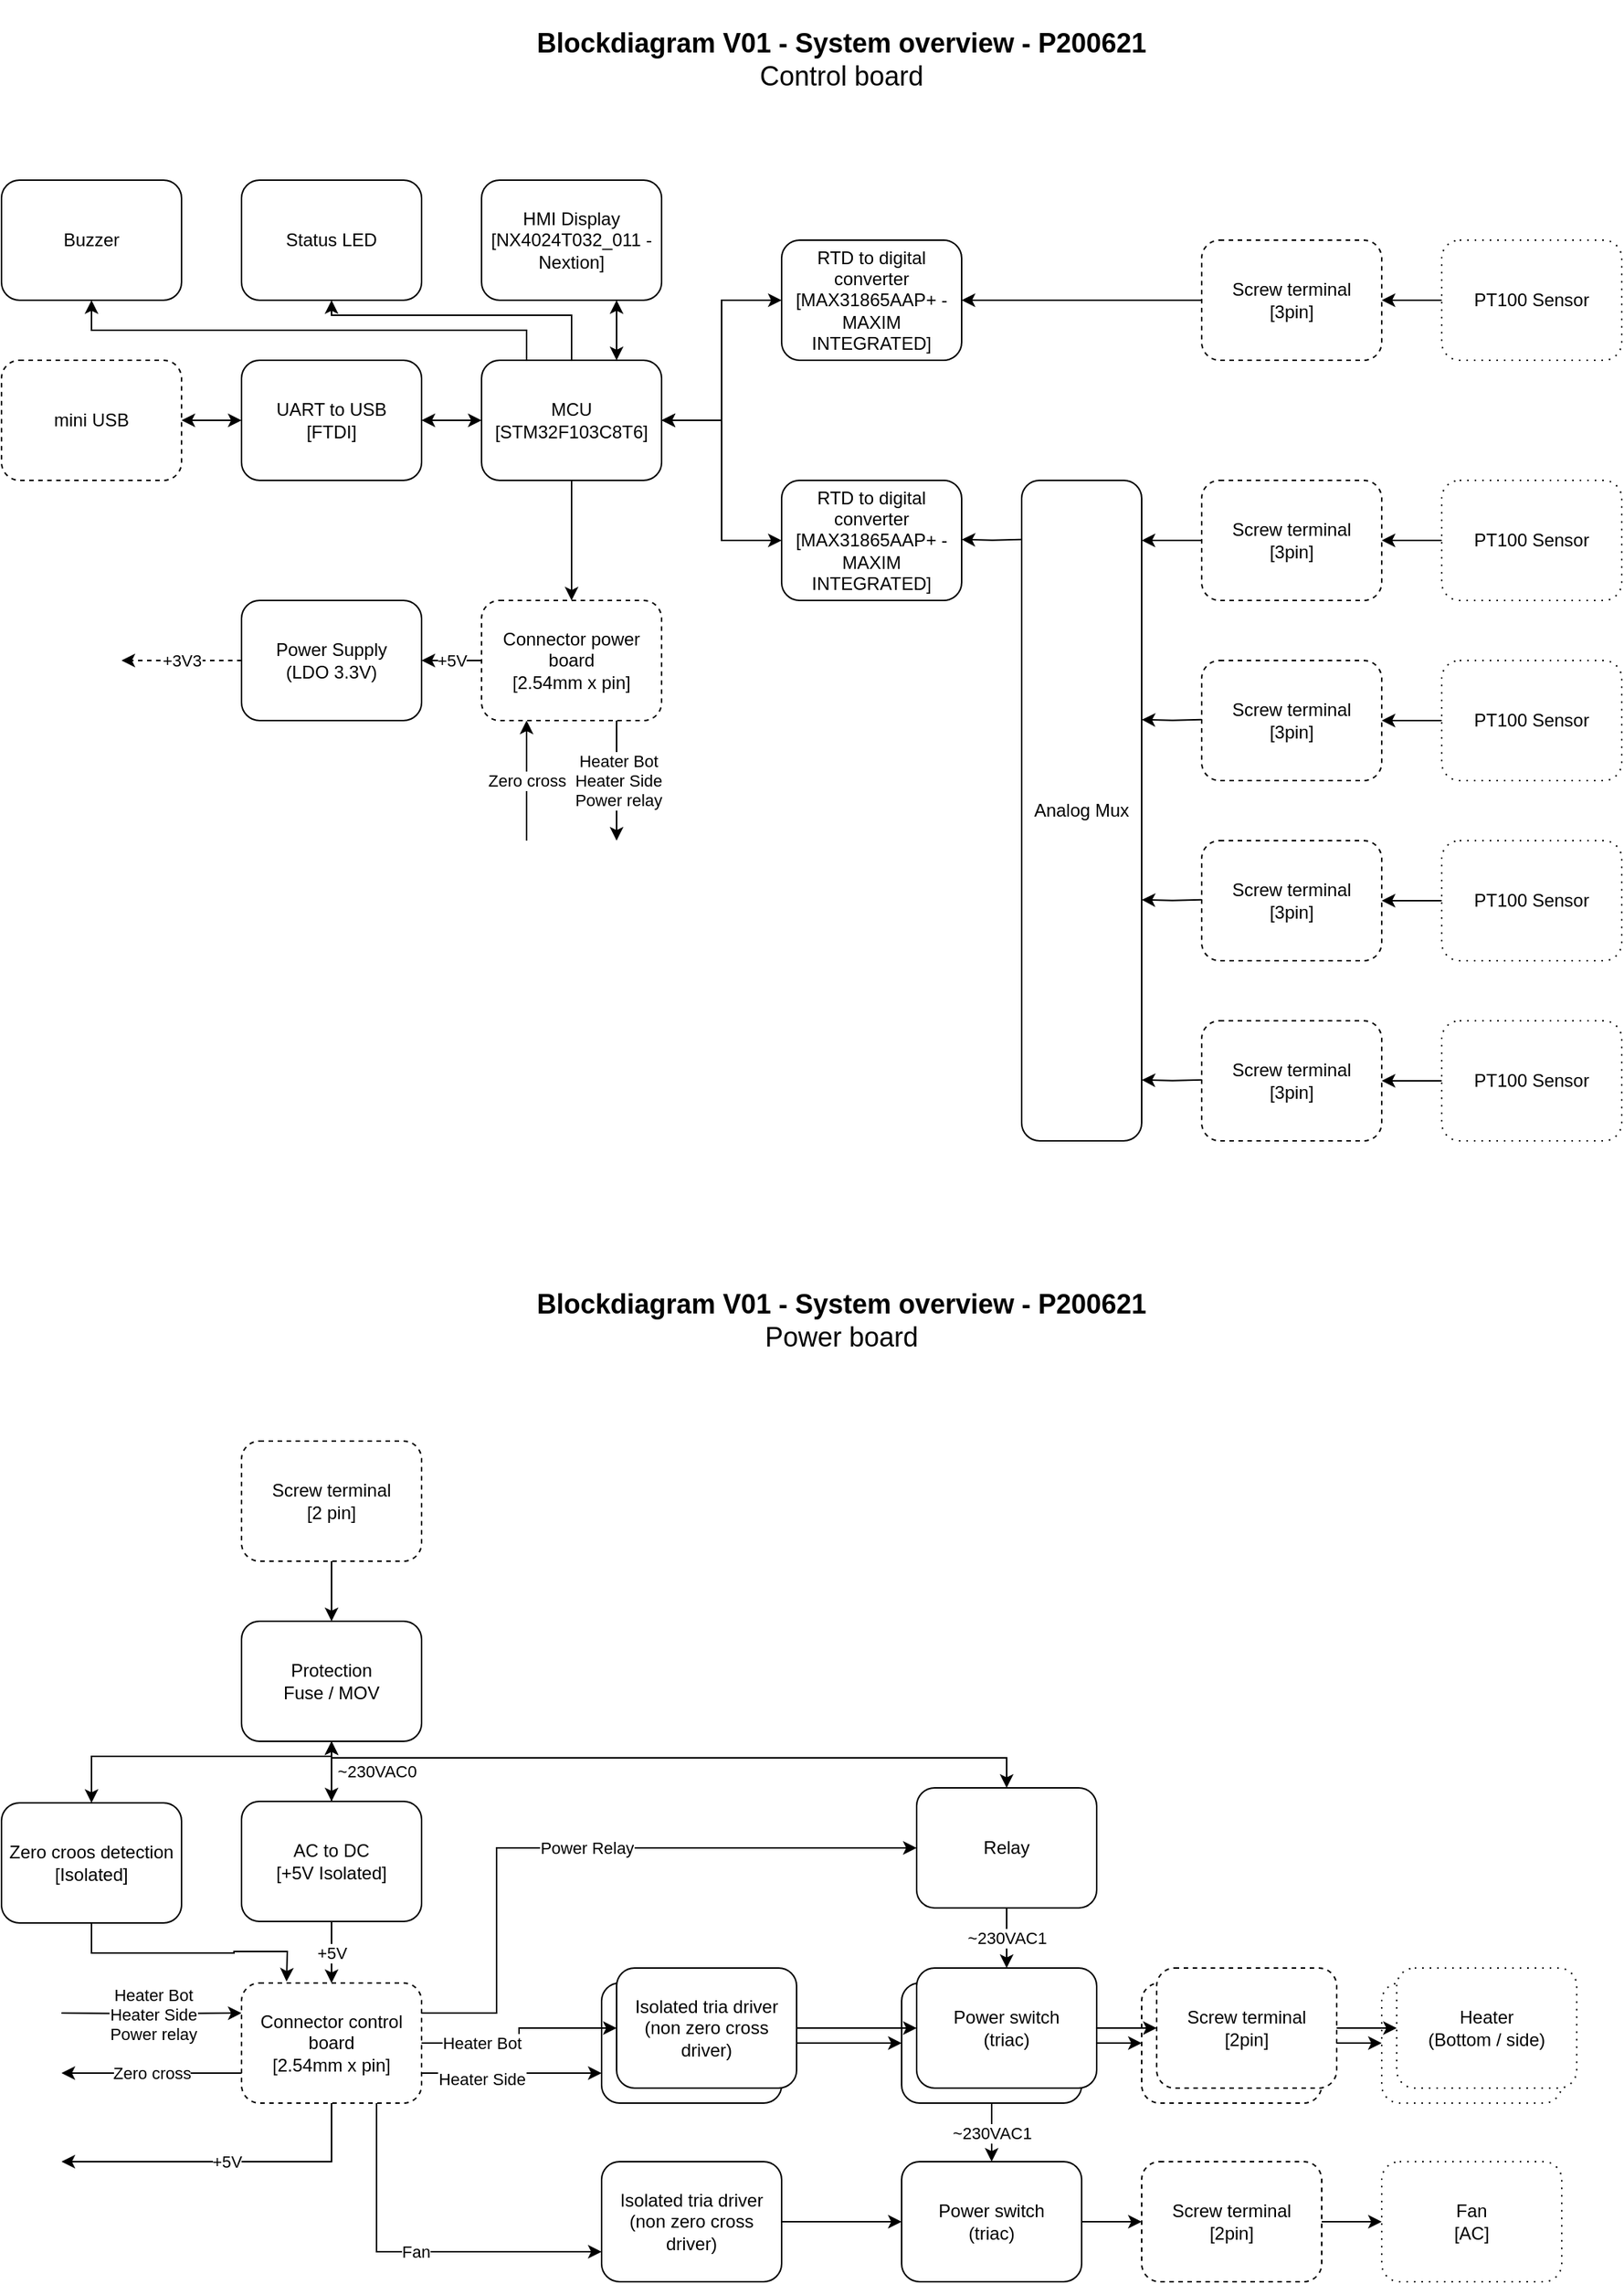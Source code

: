 <mxfile version="14.5.1" type="device"><diagram id="wDImcPWKt954-Rj1pX1r" name="Page-1"><mxGraphModel dx="1278" dy="1089" grid="1" gridSize="10" guides="1" tooltips="1" connect="1" arrows="1" fold="1" page="1" pageScale="1" pageWidth="1169" pageHeight="827" math="0" shadow="0"><root><mxCell id="0"/><mxCell id="1" parent="0"/><mxCell id="HO9RCLwxd4UH23K1hMnA-1" value="HMI Display&lt;br&gt;[NX4024T032_011 - Nextion]" style="rounded=1;whiteSpace=wrap;html=1;" parent="1" vertex="1"><mxGeometry x="360" y="120" width="120" height="80" as="geometry"/></mxCell><mxCell id="HO9RCLwxd4UH23K1hMnA-19" value="" style="edgeStyle=orthogonalEdgeStyle;rounded=0;orthogonalLoop=1;jettySize=auto;html=1;exitX=0.5;exitY=1;exitDx=0;exitDy=0;entryX=0.5;entryY=0;entryDx=0;entryDy=0;" parent="1" source="HO9RCLwxd4UH23K1hMnA-2" target="HO9RCLwxd4UH23K1hMnA-12" edge="1"><mxGeometry relative="1" as="geometry"><mxPoint x="390" y="380" as="targetPoint"/></mxGeometry></mxCell><mxCell id="HO9RCLwxd4UH23K1hMnA-23" style="edgeStyle=orthogonalEdgeStyle;rounded=0;orthogonalLoop=1;jettySize=auto;html=1;exitX=0.75;exitY=0;exitDx=0;exitDy=0;startArrow=classic;startFill=1;entryX=0.75;entryY=1;entryDx=0;entryDy=0;" parent="1" source="HO9RCLwxd4UH23K1hMnA-2" target="HO9RCLwxd4UH23K1hMnA-1" edge="1"><mxGeometry relative="1" as="geometry"><Array as="points"/></mxGeometry></mxCell><mxCell id="HO9RCLwxd4UH23K1hMnA-24" style="edgeStyle=orthogonalEdgeStyle;rounded=0;orthogonalLoop=1;jettySize=auto;html=1;exitX=0;exitY=0.5;exitDx=0;exitDy=0;entryX=1;entryY=0.5;entryDx=0;entryDy=0;startArrow=classic;startFill=1;" parent="1" source="HO9RCLwxd4UH23K1hMnA-2" target="HO9RCLwxd4UH23K1hMnA-3" edge="1"><mxGeometry relative="1" as="geometry"/></mxCell><mxCell id="HO9RCLwxd4UH23K1hMnA-26" style="edgeStyle=orthogonalEdgeStyle;rounded=0;orthogonalLoop=1;jettySize=auto;html=1;exitX=1;exitY=0.5;exitDx=0;exitDy=0;startArrow=classic;startFill=1;" parent="1" source="HO9RCLwxd4UH23K1hMnA-2" target="HO9RCLwxd4UH23K1hMnA-13" edge="1"><mxGeometry relative="1" as="geometry"/></mxCell><mxCell id="HO9RCLwxd4UH23K1hMnA-27" style="edgeStyle=orthogonalEdgeStyle;rounded=0;orthogonalLoop=1;jettySize=auto;html=1;exitX=1;exitY=0.5;exitDx=0;exitDy=0;startArrow=classic;startFill=1;" parent="1" source="HO9RCLwxd4UH23K1hMnA-2" target="HO9RCLwxd4UH23K1hMnA-14" edge="1"><mxGeometry relative="1" as="geometry"/></mxCell><mxCell id="HO9RCLwxd4UH23K1hMnA-2" value="MCU&lt;br&gt;[STM32F103C8T6]" style="rounded=1;whiteSpace=wrap;html=1;" parent="1" vertex="1"><mxGeometry x="360" y="240" width="120" height="80" as="geometry"/></mxCell><mxCell id="HO9RCLwxd4UH23K1hMnA-25" style="edgeStyle=orthogonalEdgeStyle;rounded=0;orthogonalLoop=1;jettySize=auto;html=1;exitX=0;exitY=0.5;exitDx=0;exitDy=0;entryX=1;entryY=0.5;entryDx=0;entryDy=0;startArrow=classic;startFill=1;" parent="1" source="HO9RCLwxd4UH23K1hMnA-3" target="HO9RCLwxd4UH23K1hMnA-10" edge="1"><mxGeometry relative="1" as="geometry"/></mxCell><mxCell id="HO9RCLwxd4UH23K1hMnA-3" value="UART to USB&lt;br&gt;[FTDI]" style="rounded=1;whiteSpace=wrap;html=1;" parent="1" vertex="1"><mxGeometry x="200" y="240" width="120" height="80" as="geometry"/></mxCell><mxCell id="HO9RCLwxd4UH23K1hMnA-4" value="Power Supply&lt;br&gt;(LDO 3.3V)" style="rounded=1;whiteSpace=wrap;html=1;" parent="1" vertex="1"><mxGeometry x="200" y="400" width="120" height="80" as="geometry"/></mxCell><mxCell id="HO9RCLwxd4UH23K1hMnA-8" value="+3V3" style="endArrow=classic;html=1;dashed=1;exitX=0;exitY=0.5;exitDx=0;exitDy=0;" parent="1" edge="1" source="HO9RCLwxd4UH23K1hMnA-4"><mxGeometry width="50" height="50" relative="1" as="geometry"><mxPoint x="110" y="430" as="sourcePoint"/><mxPoint x="120" y="440" as="targetPoint"/></mxGeometry></mxCell><mxCell id="HO9RCLwxd4UH23K1hMnA-10" value="mini USB" style="rounded=1;whiteSpace=wrap;html=1;dashed=1;" parent="1" vertex="1"><mxGeometry x="40" y="240" width="120" height="80" as="geometry"/></mxCell><mxCell id="HO9RCLwxd4UH23K1hMnA-100" value="+5V" style="edgeStyle=orthogonalEdgeStyle;rounded=0;orthogonalLoop=1;jettySize=auto;html=1;exitX=0;exitY=0.5;exitDx=0;exitDy=0;entryX=1;entryY=0.5;entryDx=0;entryDy=0;startArrow=none;startFill=0;endArrow=classic;endFill=1;" parent="1" source="HO9RCLwxd4UH23K1hMnA-12" target="HO9RCLwxd4UH23K1hMnA-4" edge="1"><mxGeometry relative="1" as="geometry"/></mxCell><mxCell id="HO9RCLwxd4UH23K1hMnA-12" value="Connector power board&lt;br&gt;[2.54mm x pin]" style="rounded=1;whiteSpace=wrap;html=1;dashed=1;" parent="1" vertex="1"><mxGeometry x="360" y="400" width="120" height="80" as="geometry"/></mxCell><mxCell id="HO9RCLwxd4UH23K1hMnA-18" style="edgeStyle=orthogonalEdgeStyle;rounded=0;orthogonalLoop=1;jettySize=auto;html=1;exitX=1;exitY=0.5;exitDx=0;exitDy=0;entryX=0;entryY=0.5;entryDx=0;entryDy=0;startArrow=classic;startFill=1;endArrow=none;endFill=0;" parent="1" source="HO9RCLwxd4UH23K1hMnA-13" target="HO9RCLwxd4UH23K1hMnA-15" edge="1"><mxGeometry relative="1" as="geometry"/></mxCell><mxCell id="HO9RCLwxd4UH23K1hMnA-13" value="RTD to digital converter&lt;br&gt;[MAX31865AAP+ - MAXIM INTEGRATED]" style="rounded=1;whiteSpace=wrap;html=1;" parent="1" vertex="1"><mxGeometry x="560" y="160" width="120" height="80" as="geometry"/></mxCell><mxCell id="HO9RCLwxd4UH23K1hMnA-42" style="edgeStyle=orthogonalEdgeStyle;rounded=0;orthogonalLoop=1;jettySize=auto;html=1;startArrow=classic;startFill=1;endArrow=none;endFill=0;exitX=1;exitY=0.091;exitDx=0;exitDy=0;exitPerimeter=0;" parent="1" source="vLCRkSb31CSGKc2C-FSd-15" target="HO9RCLwxd4UH23K1hMnA-16" edge="1"><mxGeometry relative="1" as="geometry"><mxPoint x="800" y="330" as="sourcePoint"/></mxGeometry></mxCell><mxCell id="HO9RCLwxd4UH23K1hMnA-14" value="RTD to digital converter&lt;br&gt;[MAX31865AAP+ - MAXIM INTEGRATED]" style="rounded=1;whiteSpace=wrap;html=1;" parent="1" vertex="1"><mxGeometry x="560" y="320" width="120" height="80" as="geometry"/></mxCell><mxCell id="HO9RCLwxd4UH23K1hMnA-39" style="edgeStyle=orthogonalEdgeStyle;rounded=0;orthogonalLoop=1;jettySize=auto;html=1;exitX=1;exitY=0.5;exitDx=0;exitDy=0;startArrow=classic;startFill=1;endArrow=none;endFill=0;" parent="1" source="HO9RCLwxd4UH23K1hMnA-15" target="HO9RCLwxd4UH23K1hMnA-34" edge="1"><mxGeometry relative="1" as="geometry"/></mxCell><mxCell id="HO9RCLwxd4UH23K1hMnA-15" value="Screw terminal&lt;br&gt;[3pin]" style="rounded=1;whiteSpace=wrap;html=1;dashed=1;" parent="1" vertex="1"><mxGeometry x="840" y="160" width="120" height="80" as="geometry"/></mxCell><mxCell id="HO9RCLwxd4UH23K1hMnA-40" style="edgeStyle=orthogonalEdgeStyle;rounded=0;orthogonalLoop=1;jettySize=auto;html=1;exitX=1;exitY=0.5;exitDx=0;exitDy=0;startArrow=classic;startFill=1;endArrow=none;endFill=0;" parent="1" source="HO9RCLwxd4UH23K1hMnA-16" target="HO9RCLwxd4UH23K1hMnA-35" edge="1"><mxGeometry relative="1" as="geometry"/></mxCell><mxCell id="HO9RCLwxd4UH23K1hMnA-16" value="Screw terminal&lt;br&gt;[3pin]" style="rounded=1;whiteSpace=wrap;html=1;dashed=1;" parent="1" vertex="1"><mxGeometry x="840" y="320" width="120" height="80" as="geometry"/></mxCell><mxCell id="HO9RCLwxd4UH23K1hMnA-20" value="&lt;font style=&quot;font-size: 18px&quot;&gt;&lt;b&gt;Blockdiagram V01 - System overview - P200621&lt;/b&gt;&lt;br&gt;Control board&lt;br&gt;&lt;/font&gt;" style="text;html=1;strokeColor=none;fillColor=none;align=center;verticalAlign=middle;whiteSpace=wrap;rounded=0;dashed=1;" parent="1" vertex="1"><mxGeometry x="360" width="480" height="80" as="geometry"/></mxCell><mxCell id="HO9RCLwxd4UH23K1hMnA-49" style="edgeStyle=orthogonalEdgeStyle;rounded=0;orthogonalLoop=1;jettySize=auto;html=1;exitX=1;exitY=0.5;exitDx=0;exitDy=0;entryX=0;entryY=0.5;entryDx=0;entryDy=0;startArrow=none;startFill=0;endArrow=classic;endFill=1;" parent="1" source="HO9RCLwxd4UH23K1hMnA-31" target="HO9RCLwxd4UH23K1hMnA-32" edge="1"><mxGeometry relative="1" as="geometry"/></mxCell><mxCell id="HO9RCLwxd4UH23K1hMnA-31" value="Isolated tria driver&lt;br&gt;(zero cross driver)" style="rounded=1;whiteSpace=wrap;html=1;" parent="1" vertex="1"><mxGeometry x="440" y="1321" width="120" height="80" as="geometry"/></mxCell><mxCell id="HO9RCLwxd4UH23K1hMnA-50" style="edgeStyle=orthogonalEdgeStyle;rounded=0;orthogonalLoop=1;jettySize=auto;html=1;exitX=1;exitY=0.5;exitDx=0;exitDy=0;startArrow=none;startFill=0;endArrow=classic;endFill=1;" parent="1" source="HO9RCLwxd4UH23K1hMnA-32" target="HO9RCLwxd4UH23K1hMnA-33" edge="1"><mxGeometry relative="1" as="geometry"/></mxCell><mxCell id="yaeNLQW1LEdUgGdqpY8b-15" value="~230VAC1" style="edgeStyle=orthogonalEdgeStyle;rounded=0;orthogonalLoop=1;jettySize=auto;html=1;startArrow=none;startFill=0;" parent="1" source="HO9RCLwxd4UH23K1hMnA-32" target="yaeNLQW1LEdUgGdqpY8b-4" edge="1"><mxGeometry relative="1" as="geometry"/></mxCell><mxCell id="HO9RCLwxd4UH23K1hMnA-32" value="Power switch&lt;br&gt;(triac)" style="rounded=1;whiteSpace=wrap;html=1;" parent="1" vertex="1"><mxGeometry x="640" y="1321" width="120" height="80" as="geometry"/></mxCell><mxCell id="HO9RCLwxd4UH23K1hMnA-52" style="edgeStyle=orthogonalEdgeStyle;rounded=0;orthogonalLoop=1;jettySize=auto;html=1;exitX=1;exitY=0.5;exitDx=0;exitDy=0;startArrow=none;startFill=0;endArrow=classic;endFill=1;" parent="1" source="HO9RCLwxd4UH23K1hMnA-33" target="HO9RCLwxd4UH23K1hMnA-51" edge="1"><mxGeometry relative="1" as="geometry"/></mxCell><mxCell id="HO9RCLwxd4UH23K1hMnA-33" value="Screw terminal&lt;br&gt;[2pin]" style="rounded=1;whiteSpace=wrap;html=1;dashed=1;" parent="1" vertex="1"><mxGeometry x="800" y="1321" width="120" height="80" as="geometry"/></mxCell><mxCell id="HO9RCLwxd4UH23K1hMnA-34" value="PT100 Sensor" style="rounded=1;whiteSpace=wrap;html=1;dashed=1;dashPattern=1 4;" parent="1" vertex="1"><mxGeometry x="1000" y="160" width="120" height="80" as="geometry"/></mxCell><mxCell id="HO9RCLwxd4UH23K1hMnA-35" value="PT100 Sensor" style="rounded=1;whiteSpace=wrap;html=1;dashed=1;dashPattern=1 4;" parent="1" vertex="1"><mxGeometry x="1000" y="320" width="120" height="80" as="geometry"/></mxCell><mxCell id="HO9RCLwxd4UH23K1hMnA-51" value="Heater" style="rounded=1;whiteSpace=wrap;html=1;dashed=1;dashPattern=1 4;" parent="1" vertex="1"><mxGeometry x="960" y="1321" width="120" height="80" as="geometry"/></mxCell><mxCell id="HO9RCLwxd4UH23K1hMnA-90" value="+5V" style="edgeStyle=orthogonalEdgeStyle;rounded=0;orthogonalLoop=1;jettySize=auto;html=1;exitX=0.5;exitY=1;exitDx=0;exitDy=0;entryX=0.5;entryY=0;entryDx=0;entryDy=0;startArrow=none;startFill=0;endArrow=classic;endFill=1;" parent="1" source="HO9RCLwxd4UH23K1hMnA-53" target="HO9RCLwxd4UH23K1hMnA-84" edge="1"><mxGeometry relative="1" as="geometry"/></mxCell><mxCell id="yaeNLQW1LEdUgGdqpY8b-16" value="" style="edgeStyle=orthogonalEdgeStyle;rounded=0;orthogonalLoop=1;jettySize=auto;html=1;startArrow=none;startFill=0;" parent="1" source="HO9RCLwxd4UH23K1hMnA-53" target="HO9RCLwxd4UH23K1hMnA-77" edge="1"><mxGeometry relative="1" as="geometry"/></mxCell><mxCell id="HO9RCLwxd4UH23K1hMnA-53" value="AC to DC&lt;br&gt;[+5V Isolated]" style="rounded=1;whiteSpace=wrap;html=1;" parent="1" vertex="1"><mxGeometry x="200" y="1200" width="120" height="80" as="geometry"/></mxCell><mxCell id="HO9RCLwxd4UH23K1hMnA-58" style="edgeStyle=orthogonalEdgeStyle;rounded=0;orthogonalLoop=1;jettySize=auto;html=1;exitX=1;exitY=0.5;exitDx=0;exitDy=0;entryX=0;entryY=0.5;entryDx=0;entryDy=0;startArrow=none;startFill=0;endArrow=classic;endFill=1;" parent="1" source="HO9RCLwxd4UH23K1hMnA-59" target="HO9RCLwxd4UH23K1hMnA-61" edge="1"><mxGeometry relative="1" as="geometry"/></mxCell><mxCell id="HO9RCLwxd4UH23K1hMnA-59" value="Isolated tria driver&lt;br&gt;(non zero cross driver)" style="rounded=1;whiteSpace=wrap;html=1;" parent="1" vertex="1"><mxGeometry x="450" y="1311" width="120" height="80" as="geometry"/></mxCell><mxCell id="HO9RCLwxd4UH23K1hMnA-60" style="edgeStyle=orthogonalEdgeStyle;rounded=0;orthogonalLoop=1;jettySize=auto;html=1;exitX=1;exitY=0.5;exitDx=0;exitDy=0;startArrow=none;startFill=0;endArrow=classic;endFill=1;" parent="1" source="HO9RCLwxd4UH23K1hMnA-61" target="HO9RCLwxd4UH23K1hMnA-63" edge="1"><mxGeometry relative="1" as="geometry"/></mxCell><mxCell id="HO9RCLwxd4UH23K1hMnA-61" value="Power switch&lt;br&gt;(triac)" style="rounded=1;whiteSpace=wrap;html=1;" parent="1" vertex="1"><mxGeometry x="650" y="1311" width="120" height="80" as="geometry"/></mxCell><mxCell id="HO9RCLwxd4UH23K1hMnA-62" style="edgeStyle=orthogonalEdgeStyle;rounded=0;orthogonalLoop=1;jettySize=auto;html=1;exitX=1;exitY=0.5;exitDx=0;exitDy=0;startArrow=none;startFill=0;endArrow=classic;endFill=1;" parent="1" source="HO9RCLwxd4UH23K1hMnA-63" target="HO9RCLwxd4UH23K1hMnA-67" edge="1"><mxGeometry relative="1" as="geometry"/></mxCell><mxCell id="HO9RCLwxd4UH23K1hMnA-63" value="Screw terminal&lt;br&gt;[2pin]" style="rounded=1;whiteSpace=wrap;html=1;dashed=1;" parent="1" vertex="1"><mxGeometry x="810" y="1311" width="120" height="80" as="geometry"/></mxCell><mxCell id="HO9RCLwxd4UH23K1hMnA-64" value="~230VAC1" style="edgeStyle=orthogonalEdgeStyle;rounded=0;orthogonalLoop=1;jettySize=auto;html=1;exitX=0.5;exitY=1;exitDx=0;exitDy=0;entryX=0.5;entryY=0;entryDx=0;entryDy=0;startArrow=none;startFill=0;endArrow=classic;endFill=1;" parent="1" source="HO9RCLwxd4UH23K1hMnA-65" target="HO9RCLwxd4UH23K1hMnA-61" edge="1"><mxGeometry relative="1" as="geometry"/></mxCell><mxCell id="HO9RCLwxd4UH23K1hMnA-65" value="Relay" style="rounded=1;whiteSpace=wrap;html=1;" parent="1" vertex="1"><mxGeometry x="650" y="1191" width="120" height="80" as="geometry"/></mxCell><mxCell id="HO9RCLwxd4UH23K1hMnA-67" value="Heater&lt;br&gt;(Bottom / side)" style="rounded=1;whiteSpace=wrap;html=1;dashed=1;dashPattern=1 4;" parent="1" vertex="1"><mxGeometry x="970" y="1311" width="120" height="80" as="geometry"/></mxCell><mxCell id="HO9RCLwxd4UH23K1hMnA-76" value="&lt;font style=&quot;font-size: 18px&quot;&gt;&lt;b&gt;Blockdiagram V01 - System overview - P200621&lt;/b&gt;&lt;br&gt;Power board&lt;br&gt;&lt;/font&gt;" style="text;html=1;strokeColor=none;fillColor=none;align=center;verticalAlign=middle;whiteSpace=wrap;rounded=0;dashed=1;" parent="1" vertex="1"><mxGeometry x="360" y="840" width="480" height="80" as="geometry"/></mxCell><mxCell id="HO9RCLwxd4UH23K1hMnA-91" style="edgeStyle=orthogonalEdgeStyle;rounded=0;orthogonalLoop=1;jettySize=auto;html=1;exitX=0.5;exitY=1;exitDx=0;exitDy=0;entryX=0.5;entryY=0;entryDx=0;entryDy=0;startArrow=none;startFill=0;endArrow=classic;endFill=1;" parent="1" source="HO9RCLwxd4UH23K1hMnA-77" target="HO9RCLwxd4UH23K1hMnA-53" edge="1"><mxGeometry relative="1" as="geometry"/></mxCell><mxCell id="HO9RCLwxd4UH23K1hMnA-95" style="edgeStyle=orthogonalEdgeStyle;rounded=0;orthogonalLoop=1;jettySize=auto;html=1;exitX=0.5;exitY=1;exitDx=0;exitDy=0;entryX=0.5;entryY=0;entryDx=0;entryDy=0;startArrow=none;startFill=0;endArrow=classic;endFill=1;" parent="1" source="HO9RCLwxd4UH23K1hMnA-77" target="HO9RCLwxd4UH23K1hMnA-65" edge="1"><mxGeometry relative="1" as="geometry"><Array as="points"><mxPoint x="260" y="1171"/><mxPoint x="710" y="1171"/></Array></mxGeometry></mxCell><mxCell id="HO9RCLwxd4UH23K1hMnA-96" value="~230VAC0" style="edgeLabel;html=1;align=center;verticalAlign=middle;resizable=0;points=[];" parent="HO9RCLwxd4UH23K1hMnA-95" vertex="1" connectable="0"><mxGeometry x="0.085" y="-2" relative="1" as="geometry"><mxPoint x="-220" y="7" as="offset"/></mxGeometry></mxCell><mxCell id="yaeNLQW1LEdUgGdqpY8b-13" style="edgeStyle=orthogonalEdgeStyle;rounded=0;orthogonalLoop=1;jettySize=auto;html=1;exitX=0.5;exitY=1;exitDx=0;exitDy=0;entryX=0.5;entryY=0;entryDx=0;entryDy=0;startArrow=classic;startFill=1;" parent="1" source="HO9RCLwxd4UH23K1hMnA-77" target="yaeNLQW1LEdUgGdqpY8b-10" edge="1"><mxGeometry relative="1" as="geometry"><Array as="points"><mxPoint x="260" y="1170"/><mxPoint x="100" y="1170"/></Array></mxGeometry></mxCell><mxCell id="HO9RCLwxd4UH23K1hMnA-77" value="Protection&lt;br&gt;Fuse / MOV" style="rounded=1;whiteSpace=wrap;html=1;" parent="1" vertex="1"><mxGeometry x="200" y="1080" width="120" height="80" as="geometry"/></mxCell><mxCell id="HO9RCLwxd4UH23K1hMnA-80" style="edgeStyle=orthogonalEdgeStyle;rounded=0;orthogonalLoop=1;jettySize=auto;html=1;exitX=0.5;exitY=1;exitDx=0;exitDy=0;startArrow=none;startFill=0;endArrow=classic;endFill=1;" parent="1" source="HO9RCLwxd4UH23K1hMnA-79" target="HO9RCLwxd4UH23K1hMnA-77" edge="1"><mxGeometry relative="1" as="geometry"/></mxCell><mxCell id="HO9RCLwxd4UH23K1hMnA-79" value="Screw terminal&lt;br&gt;[2 pin]" style="rounded=1;whiteSpace=wrap;html=1;dashed=1;" parent="1" vertex="1"><mxGeometry x="200" y="960" width="120" height="80" as="geometry"/></mxCell><mxCell id="HO9RCLwxd4UH23K1hMnA-85" style="edgeStyle=orthogonalEdgeStyle;rounded=0;orthogonalLoop=1;jettySize=auto;html=1;exitX=1;exitY=0.75;exitDx=0;exitDy=0;entryX=0;entryY=0.75;entryDx=0;entryDy=0;startArrow=none;startFill=0;endArrow=classic;endFill=1;" parent="1" source="HO9RCLwxd4UH23K1hMnA-84" target="HO9RCLwxd4UH23K1hMnA-31" edge="1"><mxGeometry relative="1" as="geometry"/></mxCell><mxCell id="HO9RCLwxd4UH23K1hMnA-94" value="Heater Side" style="edgeLabel;html=1;align=center;verticalAlign=middle;resizable=0;points=[];" parent="HO9RCLwxd4UH23K1hMnA-85" vertex="1" connectable="0"><mxGeometry x="-0.25" y="-4" relative="1" as="geometry"><mxPoint x="-5" as="offset"/></mxGeometry></mxCell><mxCell id="HO9RCLwxd4UH23K1hMnA-86" style="edgeStyle=orthogonalEdgeStyle;rounded=0;orthogonalLoop=1;jettySize=auto;html=1;exitX=1;exitY=0.5;exitDx=0;exitDy=0;entryX=0;entryY=0.5;entryDx=0;entryDy=0;startArrow=none;startFill=0;endArrow=classic;endFill=1;" parent="1" source="HO9RCLwxd4UH23K1hMnA-84" target="HO9RCLwxd4UH23K1hMnA-59" edge="1"><mxGeometry relative="1" as="geometry"/></mxCell><mxCell id="HO9RCLwxd4UH23K1hMnA-93" value="Heater Bot" style="edgeLabel;html=1;align=center;verticalAlign=middle;resizable=0;points=[];" parent="HO9RCLwxd4UH23K1hMnA-86" vertex="1" connectable="0"><mxGeometry x="-0.329" y="-5" relative="1" as="geometry"><mxPoint x="-7" y="-5" as="offset"/></mxGeometry></mxCell><mxCell id="HO9RCLwxd4UH23K1hMnA-88" value="Power Relay" style="edgeStyle=orthogonalEdgeStyle;rounded=0;orthogonalLoop=1;jettySize=auto;html=1;exitX=1;exitY=0.25;exitDx=0;exitDy=0;entryX=0;entryY=0.5;entryDx=0;entryDy=0;startArrow=none;startFill=0;endArrow=classic;endFill=1;" parent="1" source="HO9RCLwxd4UH23K1hMnA-84" target="HO9RCLwxd4UH23K1hMnA-65" edge="1"><mxGeometry relative="1" as="geometry"><Array as="points"><mxPoint x="370" y="1341"/><mxPoint x="370" y="1231"/></Array></mxGeometry></mxCell><mxCell id="HO9RCLwxd4UH23K1hMnA-97" value="+5V" style="edgeStyle=orthogonalEdgeStyle;rounded=0;orthogonalLoop=1;jettySize=auto;html=1;exitX=0.5;exitY=1;exitDx=0;exitDy=0;startArrow=none;startFill=0;endArrow=classic;endFill=1;" parent="1" source="HO9RCLwxd4UH23K1hMnA-84" edge="1"><mxGeometry relative="1" as="geometry"><mxPoint x="80" y="1440" as="targetPoint"/><Array as="points"><mxPoint x="260" y="1440"/></Array></mxGeometry></mxCell><mxCell id="HO9RCLwxd4UH23K1hMnA-84" value="Connector control board&lt;br&gt;[2.54mm x pin]" style="rounded=1;whiteSpace=wrap;html=1;dashed=1;" parent="1" vertex="1"><mxGeometry x="200" y="1321" width="120" height="80" as="geometry"/></mxCell><mxCell id="HO9RCLwxd4UH23K1hMnA-92" value="Heater Bot&lt;br&gt;Heater Side&lt;br&gt;Power relay" style="edgeStyle=orthogonalEdgeStyle;rounded=0;orthogonalLoop=1;jettySize=auto;html=1;entryX=0;entryY=0.25;entryDx=0;entryDy=0;" parent="1" target="HO9RCLwxd4UH23K1hMnA-84" edge="1"><mxGeometry relative="1" as="geometry"><mxPoint x="130" y="1090" as="targetPoint"/><mxPoint x="80" y="1341" as="sourcePoint"/></mxGeometry></mxCell><mxCell id="HO9RCLwxd4UH23K1hMnA-99" value="Heater Bot&lt;br&gt;Heater Side&lt;br&gt;Power relay" style="edgeStyle=orthogonalEdgeStyle;rounded=0;orthogonalLoop=1;jettySize=auto;html=1;exitX=0.75;exitY=1;exitDx=0;exitDy=0;" parent="1" source="HO9RCLwxd4UH23K1hMnA-12" edge="1"><mxGeometry relative="1" as="geometry"><mxPoint x="450" y="560" as="targetPoint"/><mxPoint x="430" y="500" as="sourcePoint"/></mxGeometry></mxCell><mxCell id="yaeNLQW1LEdUgGdqpY8b-1" style="edgeStyle=orthogonalEdgeStyle;rounded=0;orthogonalLoop=1;jettySize=auto;html=1;exitX=1;exitY=0.5;exitDx=0;exitDy=0;entryX=0;entryY=0.5;entryDx=0;entryDy=0;startArrow=none;startFill=0;endArrow=classic;endFill=1;" parent="1" source="yaeNLQW1LEdUgGdqpY8b-2" target="yaeNLQW1LEdUgGdqpY8b-4" edge="1"><mxGeometry relative="1" as="geometry"/></mxCell><mxCell id="yaeNLQW1LEdUgGdqpY8b-2" value="Isolated tria driver&lt;br&gt;(non zero cross driver)" style="rounded=1;whiteSpace=wrap;html=1;" parent="1" vertex="1"><mxGeometry x="440" y="1440" width="120" height="80" as="geometry"/></mxCell><mxCell id="yaeNLQW1LEdUgGdqpY8b-3" style="edgeStyle=orthogonalEdgeStyle;rounded=0;orthogonalLoop=1;jettySize=auto;html=1;exitX=1;exitY=0.5;exitDx=0;exitDy=0;startArrow=none;startFill=0;endArrow=classic;endFill=1;" parent="1" source="yaeNLQW1LEdUgGdqpY8b-4" target="yaeNLQW1LEdUgGdqpY8b-6" edge="1"><mxGeometry relative="1" as="geometry"/></mxCell><mxCell id="yaeNLQW1LEdUgGdqpY8b-4" value="Power switch&lt;br&gt;(triac)" style="rounded=1;whiteSpace=wrap;html=1;" parent="1" vertex="1"><mxGeometry x="640" y="1440" width="120" height="80" as="geometry"/></mxCell><mxCell id="yaeNLQW1LEdUgGdqpY8b-5" style="edgeStyle=orthogonalEdgeStyle;rounded=0;orthogonalLoop=1;jettySize=auto;html=1;exitX=1;exitY=0.5;exitDx=0;exitDy=0;startArrow=none;startFill=0;endArrow=classic;endFill=1;" parent="1" source="yaeNLQW1LEdUgGdqpY8b-6" target="yaeNLQW1LEdUgGdqpY8b-7" edge="1"><mxGeometry relative="1" as="geometry"/></mxCell><mxCell id="yaeNLQW1LEdUgGdqpY8b-6" value="Screw terminal&lt;br&gt;[2pin]" style="rounded=1;whiteSpace=wrap;html=1;dashed=1;" parent="1" vertex="1"><mxGeometry x="800" y="1440" width="120" height="80" as="geometry"/></mxCell><mxCell id="yaeNLQW1LEdUgGdqpY8b-7" value="Fan&lt;br&gt;[AC]" style="rounded=1;whiteSpace=wrap;html=1;dashed=1;dashPattern=1 4;" parent="1" vertex="1"><mxGeometry x="960" y="1440" width="120" height="80" as="geometry"/></mxCell><mxCell id="yaeNLQW1LEdUgGdqpY8b-8" value="Fan" style="edgeStyle=orthogonalEdgeStyle;rounded=0;orthogonalLoop=1;jettySize=auto;html=1;entryX=0;entryY=0.75;entryDx=0;entryDy=0;startArrow=none;startFill=0;endArrow=classic;endFill=1;exitX=0.75;exitY=1;exitDx=0;exitDy=0;" parent="1" source="HO9RCLwxd4UH23K1hMnA-84" target="yaeNLQW1LEdUgGdqpY8b-2" edge="1"><mxGeometry relative="1" as="geometry"><mxPoint x="300" y="1420" as="sourcePoint"/></mxGeometry></mxCell><mxCell id="yaeNLQW1LEdUgGdqpY8b-19" style="edgeStyle=orthogonalEdgeStyle;rounded=0;orthogonalLoop=1;jettySize=auto;html=1;exitX=0.5;exitY=1;exitDx=0;exitDy=0;startArrow=none;startFill=0;" parent="1" source="yaeNLQW1LEdUgGdqpY8b-10" edge="1"><mxGeometry relative="1" as="geometry"><mxPoint x="230" y="1320" as="targetPoint"/></mxGeometry></mxCell><mxCell id="yaeNLQW1LEdUgGdqpY8b-10" value="Zero croos detection&lt;br&gt;[Isolated]" style="rounded=1;whiteSpace=wrap;html=1;" parent="1" vertex="1"><mxGeometry x="40" y="1201" width="120" height="80" as="geometry"/></mxCell><mxCell id="vLCRkSb31CSGKc2C-FSd-4" value="Zero cross" style="endArrow=classic;html=1;entryX=0.25;entryY=1;entryDx=0;entryDy=0;" edge="1" parent="1" target="HO9RCLwxd4UH23K1hMnA-12"><mxGeometry width="50" height="50" relative="1" as="geometry"><mxPoint x="390" y="560" as="sourcePoint"/><mxPoint x="360" y="550" as="targetPoint"/></mxGeometry></mxCell><mxCell id="vLCRkSb31CSGKc2C-FSd-5" value="Zero cross" style="endArrow=classic;html=1;exitX=0;exitY=0.75;exitDx=0;exitDy=0;" edge="1" parent="1" source="HO9RCLwxd4UH23K1hMnA-84"><mxGeometry width="50" height="50" relative="1" as="geometry"><mxPoint x="160" y="1520.0" as="sourcePoint"/><mxPoint x="80" y="1381" as="targetPoint"/></mxGeometry></mxCell><mxCell id="vLCRkSb31CSGKc2C-FSd-6" style="edgeStyle=orthogonalEdgeStyle;rounded=0;orthogonalLoop=1;jettySize=auto;html=1;exitX=1;exitY=0.5;exitDx=0;exitDy=0;startArrow=classic;startFill=1;endArrow=none;endFill=0;" edge="1" source="vLCRkSb31CSGKc2C-FSd-7" target="vLCRkSb31CSGKc2C-FSd-8" parent="1"><mxGeometry relative="1" as="geometry"/></mxCell><mxCell id="vLCRkSb31CSGKc2C-FSd-7" value="Screw terminal&lt;br&gt;[3pin]" style="rounded=1;whiteSpace=wrap;html=1;dashed=1;" vertex="1" parent="1"><mxGeometry x="840" y="440" width="120" height="80" as="geometry"/></mxCell><mxCell id="vLCRkSb31CSGKc2C-FSd-8" value="PT100 Sensor" style="rounded=1;whiteSpace=wrap;html=1;dashed=1;dashPattern=1 4;" vertex="1" parent="1"><mxGeometry x="1000" y="440" width="120" height="80" as="geometry"/></mxCell><mxCell id="vLCRkSb31CSGKc2C-FSd-9" style="edgeStyle=orthogonalEdgeStyle;rounded=0;orthogonalLoop=1;jettySize=auto;html=1;exitX=1;exitY=0.5;exitDx=0;exitDy=0;startArrow=classic;startFill=1;endArrow=none;endFill=0;" edge="1" source="vLCRkSb31CSGKc2C-FSd-10" target="vLCRkSb31CSGKc2C-FSd-11" parent="1"><mxGeometry relative="1" as="geometry"/></mxCell><mxCell id="vLCRkSb31CSGKc2C-FSd-10" value="Screw terminal&lt;br&gt;[3pin]" style="rounded=1;whiteSpace=wrap;html=1;dashed=1;" vertex="1" parent="1"><mxGeometry x="840" y="560" width="120" height="80" as="geometry"/></mxCell><mxCell id="vLCRkSb31CSGKc2C-FSd-11" value="PT100 Sensor" style="rounded=1;whiteSpace=wrap;html=1;dashed=1;dashPattern=1 4;" vertex="1" parent="1"><mxGeometry x="1000" y="560" width="120" height="80" as="geometry"/></mxCell><mxCell id="vLCRkSb31CSGKc2C-FSd-12" style="edgeStyle=orthogonalEdgeStyle;rounded=0;orthogonalLoop=1;jettySize=auto;html=1;exitX=1;exitY=0.5;exitDx=0;exitDy=0;startArrow=classic;startFill=1;endArrow=none;endFill=0;" edge="1" source="vLCRkSb31CSGKc2C-FSd-13" target="vLCRkSb31CSGKc2C-FSd-14" parent="1"><mxGeometry relative="1" as="geometry"/></mxCell><mxCell id="vLCRkSb31CSGKc2C-FSd-13" value="Screw terminal&lt;br&gt;[3pin]" style="rounded=1;whiteSpace=wrap;html=1;dashed=1;" vertex="1" parent="1"><mxGeometry x="840" y="680" width="120" height="80" as="geometry"/></mxCell><mxCell id="vLCRkSb31CSGKc2C-FSd-14" value="PT100 Sensor" style="rounded=1;whiteSpace=wrap;html=1;dashed=1;dashPattern=1 4;" vertex="1" parent="1"><mxGeometry x="1000" y="680" width="120" height="80" as="geometry"/></mxCell><mxCell id="vLCRkSb31CSGKc2C-FSd-15" value="Analog Mux" style="rounded=1;whiteSpace=wrap;html=1;" vertex="1" parent="1"><mxGeometry x="720" y="320" width="80" height="440" as="geometry"/></mxCell><mxCell id="vLCRkSb31CSGKc2C-FSd-17" style="edgeStyle=orthogonalEdgeStyle;rounded=0;orthogonalLoop=1;jettySize=auto;html=1;startArrow=classic;startFill=1;endArrow=none;endFill=0;exitX=1;exitY=0.091;exitDx=0;exitDy=0;exitPerimeter=0;" edge="1" parent="1"><mxGeometry relative="1" as="geometry"><mxPoint x="800" y="479.41" as="sourcePoint"/><mxPoint x="840" y="479.41" as="targetPoint"/></mxGeometry></mxCell><mxCell id="vLCRkSb31CSGKc2C-FSd-18" style="edgeStyle=orthogonalEdgeStyle;rounded=0;orthogonalLoop=1;jettySize=auto;html=1;startArrow=classic;startFill=1;endArrow=none;endFill=0;exitX=1;exitY=0.091;exitDx=0;exitDy=0;exitPerimeter=0;" edge="1" parent="1"><mxGeometry relative="1" as="geometry"><mxPoint x="800" y="599.41" as="sourcePoint"/><mxPoint x="840" y="599.41" as="targetPoint"/></mxGeometry></mxCell><mxCell id="vLCRkSb31CSGKc2C-FSd-19" style="edgeStyle=orthogonalEdgeStyle;rounded=0;orthogonalLoop=1;jettySize=auto;html=1;startArrow=classic;startFill=1;endArrow=none;endFill=0;exitX=1;exitY=0.091;exitDx=0;exitDy=0;exitPerimeter=0;" edge="1" parent="1"><mxGeometry relative="1" as="geometry"><mxPoint x="800" y="719.41" as="sourcePoint"/><mxPoint x="840" y="719.41" as="targetPoint"/></mxGeometry></mxCell><mxCell id="vLCRkSb31CSGKc2C-FSd-20" style="edgeStyle=orthogonalEdgeStyle;rounded=0;orthogonalLoop=1;jettySize=auto;html=1;startArrow=classic;startFill=1;endArrow=none;endFill=0;exitX=1;exitY=0.091;exitDx=0;exitDy=0;exitPerimeter=0;" edge="1" parent="1"><mxGeometry relative="1" as="geometry"><mxPoint x="680" y="359.41" as="sourcePoint"/><mxPoint x="720" y="359.41" as="targetPoint"/></mxGeometry></mxCell><mxCell id="vLCRkSb31CSGKc2C-FSd-24" style="edgeStyle=orthogonalEdgeStyle;rounded=0;orthogonalLoop=1;jettySize=auto;html=1;exitX=0.5;exitY=1;exitDx=0;exitDy=0;entryX=0.25;entryY=0;entryDx=0;entryDy=0;startArrow=classic;startFill=1;endArrow=none;endFill=0;" edge="1" parent="1" source="vLCRkSb31CSGKc2C-FSd-21" target="HO9RCLwxd4UH23K1hMnA-2"><mxGeometry relative="1" as="geometry"/></mxCell><mxCell id="vLCRkSb31CSGKc2C-FSd-21" value="Buzzer" style="rounded=1;whiteSpace=wrap;html=1;" vertex="1" parent="1"><mxGeometry x="40" y="120" width="120" height="80" as="geometry"/></mxCell><mxCell id="vLCRkSb31CSGKc2C-FSd-23" style="edgeStyle=orthogonalEdgeStyle;rounded=0;orthogonalLoop=1;jettySize=auto;html=1;exitX=0.5;exitY=1;exitDx=0;exitDy=0;entryX=0.5;entryY=0;entryDx=0;entryDy=0;startArrow=classic;startFill=1;endArrow=none;endFill=0;" edge="1" parent="1" source="vLCRkSb31CSGKc2C-FSd-22" target="HO9RCLwxd4UH23K1hMnA-2"><mxGeometry relative="1" as="geometry"><Array as="points"><mxPoint x="260" y="210"/><mxPoint x="420" y="210"/></Array></mxGeometry></mxCell><mxCell id="vLCRkSb31CSGKc2C-FSd-22" value="Status LED" style="rounded=1;whiteSpace=wrap;html=1;" vertex="1" parent="1"><mxGeometry x="200" y="120" width="120" height="80" as="geometry"/></mxCell></root></mxGraphModel></diagram></mxfile>
